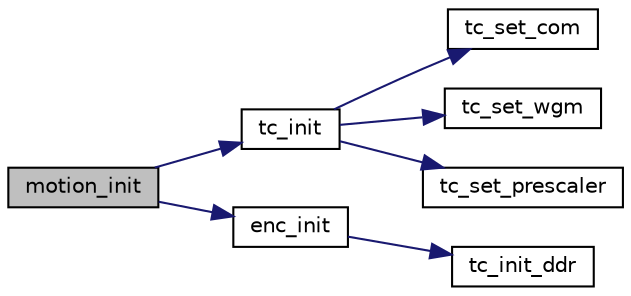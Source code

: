digraph "motion_init"
{
  edge [fontname="Helvetica",fontsize="10",labelfontname="Helvetica",labelfontsize="10"];
  node [fontname="Helvetica",fontsize="10",shape=record];
  rankdir="LR";
  Node1 [label="motion_init",height=0.2,width=0.4,color="black", fillcolor="grey75", style="filled", fontcolor="black"];
  Node1 -> Node2 [color="midnightblue",fontsize="10",style="solid",fontname="Helvetica"];
  Node2 [label="tc_init",height=0.2,width=0.4,color="black", fillcolor="white", style="filled",URL="$motion_8c.html#a8d12206f4cd9015696507368434d085d"];
  Node2 -> Node3 [color="midnightblue",fontsize="10",style="solid",fontname="Helvetica"];
  Node3 [label="tc_set_com",height=0.2,width=0.4,color="black", fillcolor="white", style="filled",URL="$motion_8c.html#a9f32f315fc317b73745364bb8cb52eeb"];
  Node2 -> Node4 [color="midnightblue",fontsize="10",style="solid",fontname="Helvetica"];
  Node4 [label="tc_set_wgm",height=0.2,width=0.4,color="black", fillcolor="white", style="filled",URL="$motion_8c.html#aa01b75872b4bf75e3716336faf262d8e"];
  Node2 -> Node5 [color="midnightblue",fontsize="10",style="solid",fontname="Helvetica"];
  Node5 [label="tc_set_prescaler",height=0.2,width=0.4,color="black", fillcolor="white", style="filled",URL="$motion_8c.html#a164e3f5907dd956fea4b055a34f201be"];
  Node1 -> Node6 [color="midnightblue",fontsize="10",style="solid",fontname="Helvetica"];
  Node6 [label="enc_init",height=0.2,width=0.4,color="black", fillcolor="white", style="filled",URL="$motion_8c.html#a34c811ef2bd0189074d7b6f7400b0405"];
  Node6 -> Node7 [color="midnightblue",fontsize="10",style="solid",fontname="Helvetica"];
  Node7 [label="tc_init_ddr",height=0.2,width=0.4,color="black", fillcolor="white", style="filled",URL="$motion_8c.html#a7f15fab5cfcd9e36ebba263ec9ae367f"];
}
